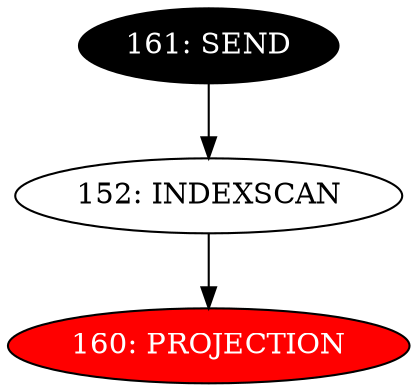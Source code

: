 digraph name {
152 [label="152: INDEXSCAN" ];
152 -> 160;
160 [label="160: PROJECTION" fontcolor="white" style="filled" fillcolor="red"];
161 [label="161: SEND" fontcolor="white" style="filled" fillcolor="black"];
161 -> 152;

}

